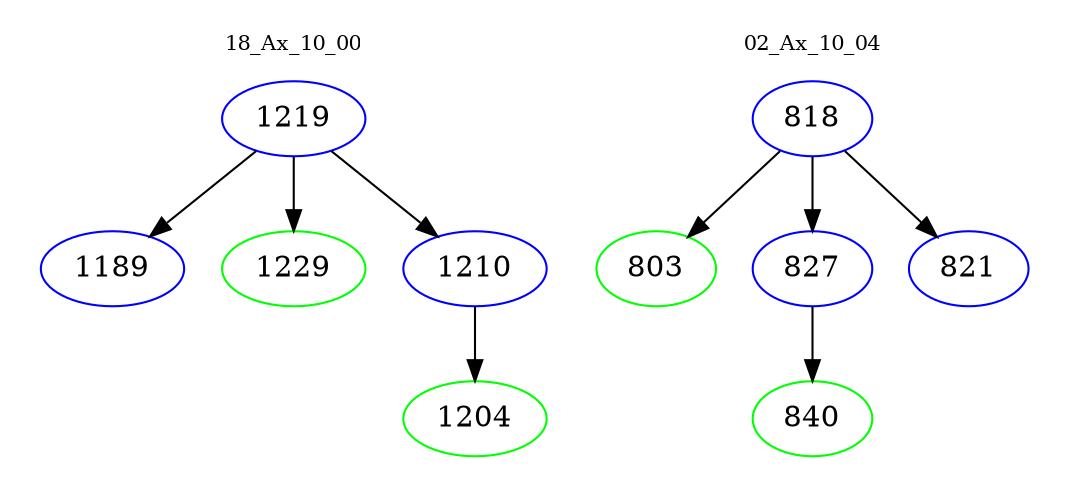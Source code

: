 digraph{
subgraph cluster_0 {
color = white
label = "18_Ax_10_00";
fontsize=10;
T0_1219 [label="1219", color="blue"]
T0_1219 -> T0_1189 [color="black"]
T0_1189 [label="1189", color="blue"]
T0_1219 -> T0_1229 [color="black"]
T0_1229 [label="1229", color="green"]
T0_1219 -> T0_1210 [color="black"]
T0_1210 [label="1210", color="blue"]
T0_1210 -> T0_1204 [color="black"]
T0_1204 [label="1204", color="green"]
}
subgraph cluster_1 {
color = white
label = "02_Ax_10_04";
fontsize=10;
T1_818 [label="818", color="blue"]
T1_818 -> T1_803 [color="black"]
T1_803 [label="803", color="green"]
T1_818 -> T1_827 [color="black"]
T1_827 [label="827", color="blue"]
T1_827 -> T1_840 [color="black"]
T1_840 [label="840", color="green"]
T1_818 -> T1_821 [color="black"]
T1_821 [label="821", color="blue"]
}
}
